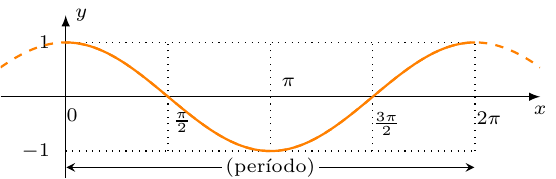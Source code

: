 \documentclass[crop]{standalone}
\usepackage[dvipsnames]{xcolor}
\usepackage{tikz}
\usepackage{pgfplots}
\pgfplotsset{compat=1.18}
\usetikzlibrary{shapes.geometric,positioning}
\begin{document}
  \begin{tikzpicture}[font=\scriptsize]
    \begin{axis}[%
      trig format plots=rad,
      axis x line=center,axis y line=center,
      % axis equal image,
      unit vector ratio={1.2 1},
      xlabel={$x$},ylabel={$y$},
      xlabel style={below},ylabel style={right},
      xmin=-1,xmax=2*pi+1,
      xtick={pi/2,3*pi/2,2*pi},
      xticklabels={$\frac{\pi}{2}$,$\frac{3\pi}{2}$,$2\pi$},
      xticklabel style={xshift=0.5em,},
      xtick style={draw=none},
      extra x ticks={pi},
      extra x tick labels={$\pi$},
      extra x tick style={xticklabel style={yshift=1.25em,xshift=0.15em}},
      ymin=-1.5,ymax=1.5,ytick={-1,1},
      ytick style={draw=none},
      axis line style={-latex},
    ]%
      \draw[dotted] (0,-1) -- (2*pi,-1);
      \draw[dotted] (0,1) -- (2*pi,1);
      \draw[dotted] (pi/2,-1) -- (pi/2,1);
      \draw[dotted] (pi,-1) -- (pi,1);
      \draw[dotted] (3*pi/2,-1) -- (3*pi/2,1);
      \draw[dotted] (2*pi,-1) -- (2*pi,1);

      \node at (0.1,-0.35) {$0$};

      \node at (pi,-1.3) {(período)};
      \draw[-stealth] (pi-0.75,-1.3) -- (0.01,-1.3);
      \draw[-stealth] (pi+0.75,-1.3) -- (2*pi-0.01,-1.3);

      \addplot[mark=none,domain=0:2*pi,color=orange,thick,samples=1000] {cos(x)};
      \addplot[mark=none,dashed,domain=-1:2*pi+1,color=orange,thick,samples=1000] {cos(x)};
    \end{axis}
  \end{tikzpicture}%
\end{document}